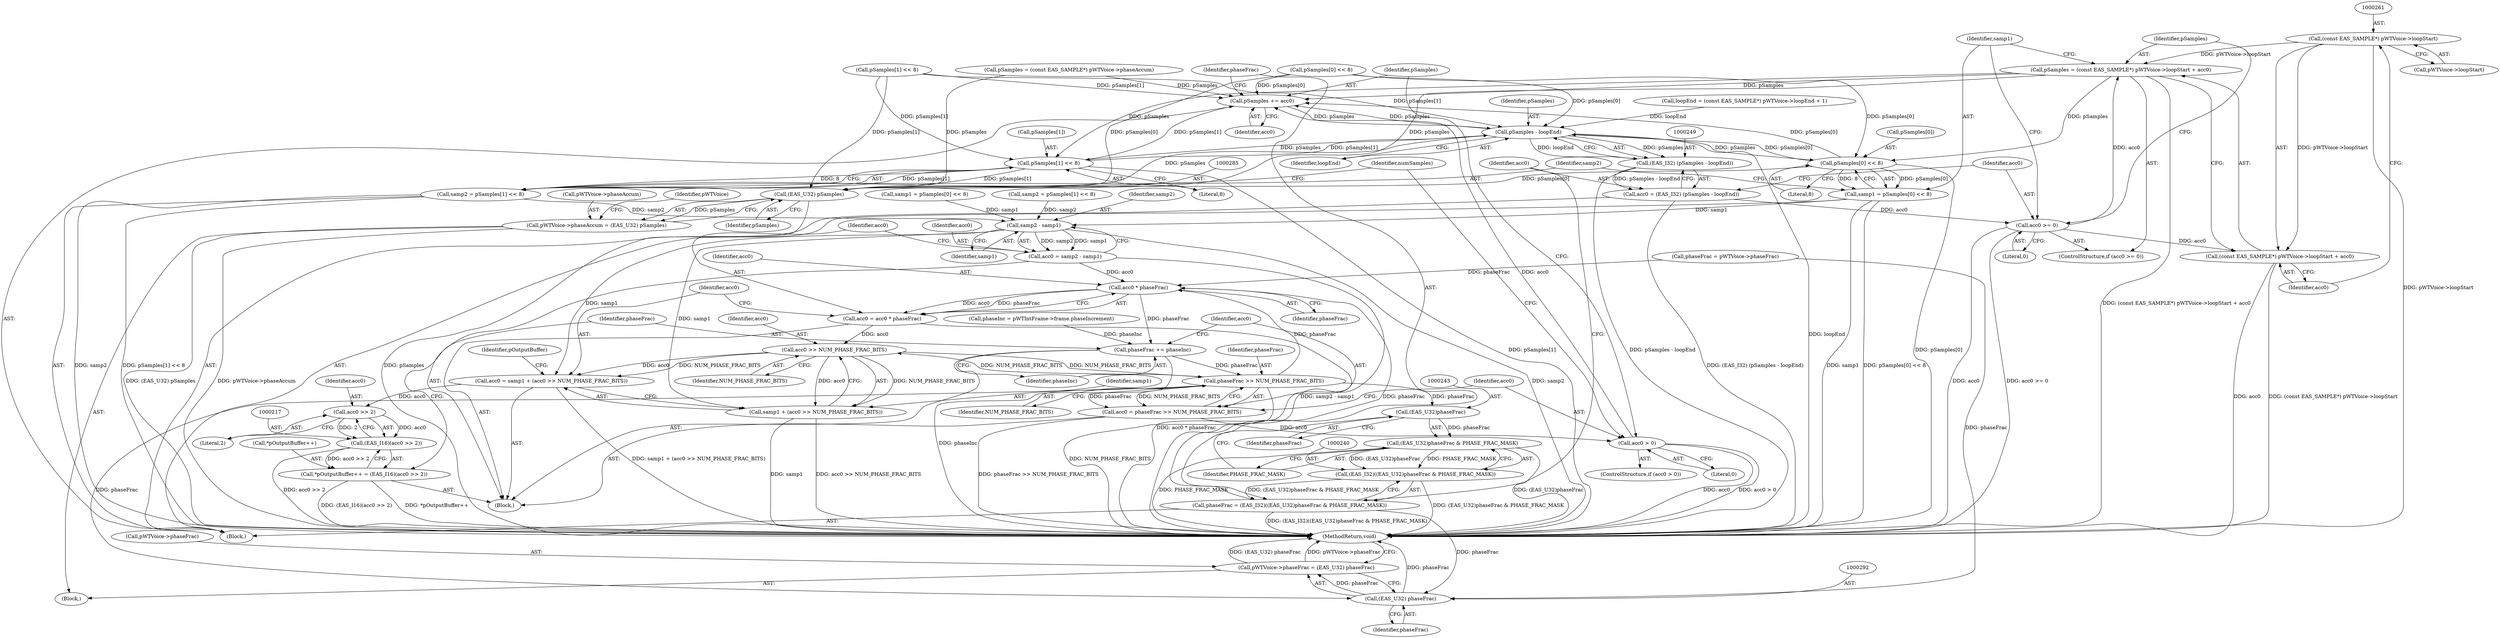 digraph "0_Android_3ac044334c3ff6a61cb4238ff3ddaf17c7efcf49@pointer" {
"1000260" [label="(Call,(const EAS_SAMPLE*) pWTVoice->loopStart)"];
"1000257" [label="(Call,pSamples = (const EAS_SAMPLE*) pWTVoice->loopStart + acc0)"];
"1000234" [label="(Call,pSamples += acc0)"];
"1000250" [label="(Call,pSamples - loopEnd)"];
"1000248" [label="(Call,(EAS_I32) (pSamples - loopEnd))"];
"1000246" [label="(Call,acc0 = (EAS_I32) (pSamples - loopEnd))"];
"1000254" [label="(Call,acc0 >= 0)"];
"1000259" [label="(Call,(const EAS_SAMPLE*) pWTVoice->loopStart + acc0)"];
"1000268" [label="(Call,pSamples[0] << 8)"];
"1000266" [label="(Call,samp1 = pSamples[0] << 8)"];
"1000197" [label="(Call,samp2 - samp1)"];
"1000195" [label="(Call,acc0 = samp2 - samp1)"];
"1000202" [label="(Call,acc0 * phaseFrac)"];
"1000200" [label="(Call,acc0 = acc0 * phaseFrac)"];
"1000209" [label="(Call,acc0 >> NUM_PHASE_FRAC_BITS)"];
"1000205" [label="(Call,acc0 = samp1 + (acc0 >> NUM_PHASE_FRAC_BITS))"];
"1000218" [label="(Call,acc0 >> 2)"];
"1000216" [label="(Call,(EAS_I16)(acc0 >> 2))"];
"1000212" [label="(Call,*pOutputBuffer++ = (EAS_I16)(acc0 >> 2))"];
"1000207" [label="(Call,samp1 + (acc0 >> NUM_PHASE_FRAC_BITS))"];
"1000226" [label="(Call,phaseFrac >> NUM_PHASE_FRAC_BITS)"];
"1000224" [label="(Call,acc0 = phaseFrac >> NUM_PHASE_FRAC_BITS)"];
"1000230" [label="(Call,acc0 > 0)"];
"1000242" [label="(Call,(EAS_U32)phaseFrac)"];
"1000241" [label="(Call,(EAS_U32)phaseFrac & PHASE_FRAC_MASK)"];
"1000239" [label="(Call,(EAS_I32)((EAS_U32)phaseFrac & PHASE_FRAC_MASK))"];
"1000237" [label="(Call,phaseFrac = (EAS_I32)((EAS_U32)phaseFrac & PHASE_FRAC_MASK))"];
"1000291" [label="(Call,(EAS_U32) phaseFrac)"];
"1000287" [label="(Call,pWTVoice->phaseFrac = (EAS_U32) phaseFrac)"];
"1000221" [label="(Call,phaseFrac += phaseInc)"];
"1000284" [label="(Call,(EAS_U32) pSamples)"];
"1000280" [label="(Call,pWTVoice->phaseAccum = (EAS_U32) pSamples)"];
"1000275" [label="(Call,pSamples[1] << 8)"];
"1000273" [label="(Call,samp2 = pSamples[1] << 8)"];
"1000219" [label="(Identifier,acc0)"];
"1000253" [label="(ControlStructure,if (acc0 >= 0))"];
"1000211" [label="(Identifier,NUM_PHASE_FRAC_BITS)"];
"1000246" [label="(Call,acc0 = (EAS_I32) (pSamples - loopEnd))"];
"1000251" [label="(Identifier,pSamples)"];
"1000293" [label="(Identifier,phaseFrac)"];
"1000202" [label="(Call,acc0 * phaseFrac)"];
"1000216" [label="(Call,(EAS_I16)(acc0 >> 2))"];
"1000208" [label="(Identifier,samp1)"];
"1000224" [label="(Call,acc0 = phaseFrac >> NUM_PHASE_FRAC_BITS)"];
"1000201" [label="(Identifier,acc0)"];
"1000210" [label="(Identifier,acc0)"];
"1000289" [label="(Identifier,pWTVoice)"];
"1000284" [label="(Call,(EAS_U32) pSamples)"];
"1000209" [label="(Call,acc0 >> NUM_PHASE_FRAC_BITS)"];
"1000272" [label="(Literal,8)"];
"1000177" [label="(Call,samp1 = pSamples[0] << 8)"];
"1000231" [label="(Identifier,acc0)"];
"1000225" [label="(Identifier,acc0)"];
"1000257" [label="(Call,pSamples = (const EAS_SAMPLE*) pWTVoice->loopStart + acc0)"];
"1000250" [label="(Call,pSamples - loopEnd)"];
"1000179" [label="(Call,pSamples[0] << 8)"];
"1000195" [label="(Call,acc0 = samp2 - samp1)"];
"1000193" [label="(Identifier,numSamples)"];
"1000291" [label="(Call,(EAS_U32) phaseFrac)"];
"1000269" [label="(Call,pSamples[0])"];
"1000149" [label="(Call,loopEnd = (const EAS_SAMPLE*) pWTVoice->loopEnd + 1)"];
"1000294" [label="(MethodReturn,void)"];
"1000235" [label="(Identifier,pSamples)"];
"1000212" [label="(Call,*pOutputBuffer++ = (EAS_I16)(acc0 >> 2))"];
"1000288" [label="(Call,pWTVoice->phaseFrac)"];
"1000276" [label="(Call,pSamples[1])"];
"1000206" [label="(Identifier,acc0)"];
"1000226" [label="(Call,phaseFrac >> NUM_PHASE_FRAC_BITS)"];
"1000186" [label="(Call,pSamples[1] << 8)"];
"1000280" [label="(Call,pWTVoice->phaseAccum = (EAS_U32) pSamples)"];
"1000287" [label="(Call,pWTVoice->phaseFrac = (EAS_U32) phaseFrac)"];
"1000248" [label="(Call,(EAS_I32) (pSamples - loopEnd))"];
"1000184" [label="(Call,samp2 = pSamples[1] << 8)"];
"1000275" [label="(Call,pSamples[1] << 8)"];
"1000259" [label="(Call,(const EAS_SAMPLE*) pWTVoice->loopStart + acc0)"];
"1000205" [label="(Call,acc0 = samp1 + (acc0 >> NUM_PHASE_FRAC_BITS))"];
"1000197" [label="(Call,samp2 - samp1)"];
"1000121" [label="(Block,)"];
"1000194" [label="(Block,)"];
"1000255" [label="(Identifier,acc0)"];
"1000267" [label="(Identifier,samp1)"];
"1000274" [label="(Identifier,samp2)"];
"1000232" [label="(Literal,0)"];
"1000158" [label="(Call,pSamples = (const EAS_SAMPLE*) pWTVoice->phaseAccum)"];
"1000254" [label="(Call,acc0 >= 0)"];
"1000165" [label="(Call,phaseFrac = pWTVoice->phaseFrac)"];
"1000286" [label="(Identifier,pSamples)"];
"1000244" [label="(Identifier,phaseFrac)"];
"1000266" [label="(Call,samp1 = pSamples[0] << 8)"];
"1000273" [label="(Call,samp2 = pSamples[1] << 8)"];
"1000281" [label="(Call,pWTVoice->phaseAccum)"];
"1000247" [label="(Identifier,acc0)"];
"1000237" [label="(Call,phaseFrac = (EAS_I32)((EAS_U32)phaseFrac & PHASE_FRAC_MASK))"];
"1000260" [label="(Call,(const EAS_SAMPLE*) pWTVoice->loopStart)"];
"1000215" [label="(Identifier,pOutputBuffer)"];
"1000252" [label="(Identifier,loopEnd)"];
"1000242" [label="(Call,(EAS_U32)phaseFrac)"];
"1000222" [label="(Identifier,phaseFrac)"];
"1000227" [label="(Identifier,phaseFrac)"];
"1000204" [label="(Identifier,phaseFrac)"];
"1000239" [label="(Call,(EAS_I32)((EAS_U32)phaseFrac & PHASE_FRAC_MASK))"];
"1000221" [label="(Call,phaseFrac += phaseInc)"];
"1000199" [label="(Identifier,samp1)"];
"1000218" [label="(Call,acc0 >> 2)"];
"1000213" [label="(Call,*pOutputBuffer++)"];
"1000170" [label="(Call,phaseInc = pWTIntFrame->frame.phaseIncrement)"];
"1000200" [label="(Call,acc0 = acc0 * phaseFrac)"];
"1000207" [label="(Call,samp1 + (acc0 >> NUM_PHASE_FRAC_BITS))"];
"1000265" [label="(Identifier,acc0)"];
"1000245" [label="(Identifier,PHASE_FRAC_MASK)"];
"1000268" [label="(Call,pSamples[0] << 8)"];
"1000203" [label="(Identifier,acc0)"];
"1000258" [label="(Identifier,pSamples)"];
"1000230" [label="(Call,acc0 > 0)"];
"1000262" [label="(Call,pWTVoice->loopStart)"];
"1000256" [label="(Literal,0)"];
"1000241" [label="(Call,(EAS_U32)phaseFrac & PHASE_FRAC_MASK)"];
"1000220" [label="(Literal,2)"];
"1000236" [label="(Identifier,acc0)"];
"1000198" [label="(Identifier,samp2)"];
"1000233" [label="(Block,)"];
"1000228" [label="(Identifier,NUM_PHASE_FRAC_BITS)"];
"1000196" [label="(Identifier,acc0)"];
"1000223" [label="(Identifier,phaseInc)"];
"1000238" [label="(Identifier,phaseFrac)"];
"1000234" [label="(Call,pSamples += acc0)"];
"1000279" [label="(Literal,8)"];
"1000229" [label="(ControlStructure,if (acc0 > 0))"];
"1000260" -> "1000259"  [label="AST: "];
"1000260" -> "1000262"  [label="CFG: "];
"1000261" -> "1000260"  [label="AST: "];
"1000262" -> "1000260"  [label="AST: "];
"1000265" -> "1000260"  [label="CFG: "];
"1000260" -> "1000294"  [label="DDG: pWTVoice->loopStart"];
"1000260" -> "1000257"  [label="DDG: pWTVoice->loopStart"];
"1000260" -> "1000259"  [label="DDG: pWTVoice->loopStart"];
"1000257" -> "1000253"  [label="AST: "];
"1000257" -> "1000259"  [label="CFG: "];
"1000258" -> "1000257"  [label="AST: "];
"1000259" -> "1000257"  [label="AST: "];
"1000267" -> "1000257"  [label="CFG: "];
"1000257" -> "1000294"  [label="DDG: (const EAS_SAMPLE*) pWTVoice->loopStart + acc0"];
"1000257" -> "1000234"  [label="DDG: pSamples"];
"1000254" -> "1000257"  [label="DDG: acc0"];
"1000257" -> "1000268"  [label="DDG: pSamples"];
"1000257" -> "1000275"  [label="DDG: pSamples"];
"1000257" -> "1000284"  [label="DDG: pSamples"];
"1000234" -> "1000233"  [label="AST: "];
"1000234" -> "1000236"  [label="CFG: "];
"1000235" -> "1000234"  [label="AST: "];
"1000236" -> "1000234"  [label="AST: "];
"1000238" -> "1000234"  [label="CFG: "];
"1000230" -> "1000234"  [label="DDG: acc0"];
"1000158" -> "1000234"  [label="DDG: pSamples"];
"1000186" -> "1000234"  [label="DDG: pSamples[1]"];
"1000250" -> "1000234"  [label="DDG: pSamples"];
"1000268" -> "1000234"  [label="DDG: pSamples[0]"];
"1000179" -> "1000234"  [label="DDG: pSamples[0]"];
"1000275" -> "1000234"  [label="DDG: pSamples[1]"];
"1000234" -> "1000250"  [label="DDG: pSamples"];
"1000250" -> "1000248"  [label="AST: "];
"1000250" -> "1000252"  [label="CFG: "];
"1000251" -> "1000250"  [label="AST: "];
"1000252" -> "1000250"  [label="AST: "];
"1000248" -> "1000250"  [label="CFG: "];
"1000250" -> "1000294"  [label="DDG: loopEnd"];
"1000250" -> "1000248"  [label="DDG: pSamples"];
"1000250" -> "1000248"  [label="DDG: loopEnd"];
"1000186" -> "1000250"  [label="DDG: pSamples[1]"];
"1000268" -> "1000250"  [label="DDG: pSamples[0]"];
"1000179" -> "1000250"  [label="DDG: pSamples[0]"];
"1000275" -> "1000250"  [label="DDG: pSamples[1]"];
"1000149" -> "1000250"  [label="DDG: loopEnd"];
"1000250" -> "1000268"  [label="DDG: pSamples"];
"1000250" -> "1000275"  [label="DDG: pSamples"];
"1000250" -> "1000284"  [label="DDG: pSamples"];
"1000248" -> "1000246"  [label="AST: "];
"1000249" -> "1000248"  [label="AST: "];
"1000246" -> "1000248"  [label="CFG: "];
"1000248" -> "1000294"  [label="DDG: pSamples - loopEnd"];
"1000248" -> "1000246"  [label="DDG: pSamples - loopEnd"];
"1000246" -> "1000233"  [label="AST: "];
"1000247" -> "1000246"  [label="AST: "];
"1000255" -> "1000246"  [label="CFG: "];
"1000246" -> "1000294"  [label="DDG: (EAS_I32) (pSamples - loopEnd)"];
"1000246" -> "1000254"  [label="DDG: acc0"];
"1000254" -> "1000253"  [label="AST: "];
"1000254" -> "1000256"  [label="CFG: "];
"1000255" -> "1000254"  [label="AST: "];
"1000256" -> "1000254"  [label="AST: "];
"1000258" -> "1000254"  [label="CFG: "];
"1000267" -> "1000254"  [label="CFG: "];
"1000254" -> "1000294"  [label="DDG: acc0"];
"1000254" -> "1000294"  [label="DDG: acc0 >= 0"];
"1000254" -> "1000259"  [label="DDG: acc0"];
"1000259" -> "1000265"  [label="CFG: "];
"1000265" -> "1000259"  [label="AST: "];
"1000259" -> "1000294"  [label="DDG: (const EAS_SAMPLE*) pWTVoice->loopStart"];
"1000259" -> "1000294"  [label="DDG: acc0"];
"1000268" -> "1000266"  [label="AST: "];
"1000268" -> "1000272"  [label="CFG: "];
"1000269" -> "1000268"  [label="AST: "];
"1000272" -> "1000268"  [label="AST: "];
"1000266" -> "1000268"  [label="CFG: "];
"1000268" -> "1000294"  [label="DDG: pSamples[0]"];
"1000268" -> "1000266"  [label="DDG: pSamples[0]"];
"1000268" -> "1000266"  [label="DDG: 8"];
"1000179" -> "1000268"  [label="DDG: pSamples[0]"];
"1000268" -> "1000284"  [label="DDG: pSamples[0]"];
"1000266" -> "1000233"  [label="AST: "];
"1000267" -> "1000266"  [label="AST: "];
"1000274" -> "1000266"  [label="CFG: "];
"1000266" -> "1000294"  [label="DDG: pSamples[0] << 8"];
"1000266" -> "1000294"  [label="DDG: samp1"];
"1000266" -> "1000197"  [label="DDG: samp1"];
"1000197" -> "1000195"  [label="AST: "];
"1000197" -> "1000199"  [label="CFG: "];
"1000198" -> "1000197"  [label="AST: "];
"1000199" -> "1000197"  [label="AST: "];
"1000195" -> "1000197"  [label="CFG: "];
"1000197" -> "1000294"  [label="DDG: samp2"];
"1000197" -> "1000195"  [label="DDG: samp2"];
"1000197" -> "1000195"  [label="DDG: samp1"];
"1000184" -> "1000197"  [label="DDG: samp2"];
"1000273" -> "1000197"  [label="DDG: samp2"];
"1000177" -> "1000197"  [label="DDG: samp1"];
"1000197" -> "1000205"  [label="DDG: samp1"];
"1000197" -> "1000207"  [label="DDG: samp1"];
"1000195" -> "1000194"  [label="AST: "];
"1000196" -> "1000195"  [label="AST: "];
"1000201" -> "1000195"  [label="CFG: "];
"1000195" -> "1000294"  [label="DDG: samp2 - samp1"];
"1000195" -> "1000202"  [label="DDG: acc0"];
"1000202" -> "1000200"  [label="AST: "];
"1000202" -> "1000204"  [label="CFG: "];
"1000203" -> "1000202"  [label="AST: "];
"1000204" -> "1000202"  [label="AST: "];
"1000200" -> "1000202"  [label="CFG: "];
"1000202" -> "1000200"  [label="DDG: acc0"];
"1000202" -> "1000200"  [label="DDG: phaseFrac"];
"1000226" -> "1000202"  [label="DDG: phaseFrac"];
"1000237" -> "1000202"  [label="DDG: phaseFrac"];
"1000165" -> "1000202"  [label="DDG: phaseFrac"];
"1000202" -> "1000221"  [label="DDG: phaseFrac"];
"1000200" -> "1000194"  [label="AST: "];
"1000201" -> "1000200"  [label="AST: "];
"1000206" -> "1000200"  [label="CFG: "];
"1000200" -> "1000294"  [label="DDG: acc0 * phaseFrac"];
"1000200" -> "1000209"  [label="DDG: acc0"];
"1000209" -> "1000207"  [label="AST: "];
"1000209" -> "1000211"  [label="CFG: "];
"1000210" -> "1000209"  [label="AST: "];
"1000211" -> "1000209"  [label="AST: "];
"1000207" -> "1000209"  [label="CFG: "];
"1000209" -> "1000205"  [label="DDG: acc0"];
"1000209" -> "1000205"  [label="DDG: NUM_PHASE_FRAC_BITS"];
"1000209" -> "1000207"  [label="DDG: acc0"];
"1000209" -> "1000207"  [label="DDG: NUM_PHASE_FRAC_BITS"];
"1000226" -> "1000209"  [label="DDG: NUM_PHASE_FRAC_BITS"];
"1000209" -> "1000226"  [label="DDG: NUM_PHASE_FRAC_BITS"];
"1000205" -> "1000194"  [label="AST: "];
"1000205" -> "1000207"  [label="CFG: "];
"1000206" -> "1000205"  [label="AST: "];
"1000207" -> "1000205"  [label="AST: "];
"1000215" -> "1000205"  [label="CFG: "];
"1000205" -> "1000294"  [label="DDG: samp1 + (acc0 >> NUM_PHASE_FRAC_BITS)"];
"1000205" -> "1000218"  [label="DDG: acc0"];
"1000218" -> "1000216"  [label="AST: "];
"1000218" -> "1000220"  [label="CFG: "];
"1000219" -> "1000218"  [label="AST: "];
"1000220" -> "1000218"  [label="AST: "];
"1000216" -> "1000218"  [label="CFG: "];
"1000218" -> "1000216"  [label="DDG: acc0"];
"1000218" -> "1000216"  [label="DDG: 2"];
"1000216" -> "1000212"  [label="AST: "];
"1000217" -> "1000216"  [label="AST: "];
"1000212" -> "1000216"  [label="CFG: "];
"1000216" -> "1000294"  [label="DDG: acc0 >> 2"];
"1000216" -> "1000212"  [label="DDG: acc0 >> 2"];
"1000212" -> "1000194"  [label="AST: "];
"1000213" -> "1000212"  [label="AST: "];
"1000222" -> "1000212"  [label="CFG: "];
"1000212" -> "1000294"  [label="DDG: (EAS_I16)(acc0 >> 2)"];
"1000212" -> "1000294"  [label="DDG: *pOutputBuffer++"];
"1000208" -> "1000207"  [label="AST: "];
"1000207" -> "1000294"  [label="DDG: acc0 >> NUM_PHASE_FRAC_BITS"];
"1000207" -> "1000294"  [label="DDG: samp1"];
"1000226" -> "1000224"  [label="AST: "];
"1000226" -> "1000228"  [label="CFG: "];
"1000227" -> "1000226"  [label="AST: "];
"1000228" -> "1000226"  [label="AST: "];
"1000224" -> "1000226"  [label="CFG: "];
"1000226" -> "1000294"  [label="DDG: NUM_PHASE_FRAC_BITS"];
"1000226" -> "1000224"  [label="DDG: phaseFrac"];
"1000226" -> "1000224"  [label="DDG: NUM_PHASE_FRAC_BITS"];
"1000221" -> "1000226"  [label="DDG: phaseFrac"];
"1000226" -> "1000242"  [label="DDG: phaseFrac"];
"1000226" -> "1000291"  [label="DDG: phaseFrac"];
"1000224" -> "1000194"  [label="AST: "];
"1000225" -> "1000224"  [label="AST: "];
"1000231" -> "1000224"  [label="CFG: "];
"1000224" -> "1000294"  [label="DDG: phaseFrac >> NUM_PHASE_FRAC_BITS"];
"1000224" -> "1000230"  [label="DDG: acc0"];
"1000230" -> "1000229"  [label="AST: "];
"1000230" -> "1000232"  [label="CFG: "];
"1000231" -> "1000230"  [label="AST: "];
"1000232" -> "1000230"  [label="AST: "];
"1000193" -> "1000230"  [label="CFG: "];
"1000235" -> "1000230"  [label="CFG: "];
"1000230" -> "1000294"  [label="DDG: acc0"];
"1000230" -> "1000294"  [label="DDG: acc0 > 0"];
"1000242" -> "1000241"  [label="AST: "];
"1000242" -> "1000244"  [label="CFG: "];
"1000243" -> "1000242"  [label="AST: "];
"1000244" -> "1000242"  [label="AST: "];
"1000245" -> "1000242"  [label="CFG: "];
"1000242" -> "1000241"  [label="DDG: phaseFrac"];
"1000241" -> "1000239"  [label="AST: "];
"1000241" -> "1000245"  [label="CFG: "];
"1000245" -> "1000241"  [label="AST: "];
"1000239" -> "1000241"  [label="CFG: "];
"1000241" -> "1000294"  [label="DDG: (EAS_U32)phaseFrac"];
"1000241" -> "1000294"  [label="DDG: PHASE_FRAC_MASK"];
"1000241" -> "1000239"  [label="DDG: (EAS_U32)phaseFrac"];
"1000241" -> "1000239"  [label="DDG: PHASE_FRAC_MASK"];
"1000239" -> "1000237"  [label="AST: "];
"1000240" -> "1000239"  [label="AST: "];
"1000237" -> "1000239"  [label="CFG: "];
"1000239" -> "1000294"  [label="DDG: (EAS_U32)phaseFrac & PHASE_FRAC_MASK"];
"1000239" -> "1000237"  [label="DDG: (EAS_U32)phaseFrac & PHASE_FRAC_MASK"];
"1000237" -> "1000233"  [label="AST: "];
"1000238" -> "1000237"  [label="AST: "];
"1000247" -> "1000237"  [label="CFG: "];
"1000237" -> "1000294"  [label="DDG: (EAS_I32)((EAS_U32)phaseFrac & PHASE_FRAC_MASK)"];
"1000237" -> "1000291"  [label="DDG: phaseFrac"];
"1000291" -> "1000287"  [label="AST: "];
"1000291" -> "1000293"  [label="CFG: "];
"1000292" -> "1000291"  [label="AST: "];
"1000293" -> "1000291"  [label="AST: "];
"1000287" -> "1000291"  [label="CFG: "];
"1000291" -> "1000294"  [label="DDG: phaseFrac"];
"1000291" -> "1000287"  [label="DDG: phaseFrac"];
"1000165" -> "1000291"  [label="DDG: phaseFrac"];
"1000287" -> "1000121"  [label="AST: "];
"1000288" -> "1000287"  [label="AST: "];
"1000294" -> "1000287"  [label="CFG: "];
"1000287" -> "1000294"  [label="DDG: (EAS_U32) phaseFrac"];
"1000287" -> "1000294"  [label="DDG: pWTVoice->phaseFrac"];
"1000221" -> "1000194"  [label="AST: "];
"1000221" -> "1000223"  [label="CFG: "];
"1000222" -> "1000221"  [label="AST: "];
"1000223" -> "1000221"  [label="AST: "];
"1000225" -> "1000221"  [label="CFG: "];
"1000221" -> "1000294"  [label="DDG: phaseInc"];
"1000170" -> "1000221"  [label="DDG: phaseInc"];
"1000284" -> "1000280"  [label="AST: "];
"1000284" -> "1000286"  [label="CFG: "];
"1000285" -> "1000284"  [label="AST: "];
"1000286" -> "1000284"  [label="AST: "];
"1000280" -> "1000284"  [label="CFG: "];
"1000284" -> "1000294"  [label="DDG: pSamples"];
"1000284" -> "1000280"  [label="DDG: pSamples"];
"1000158" -> "1000284"  [label="DDG: pSamples"];
"1000186" -> "1000284"  [label="DDG: pSamples[1]"];
"1000179" -> "1000284"  [label="DDG: pSamples[0]"];
"1000275" -> "1000284"  [label="DDG: pSamples[1]"];
"1000280" -> "1000121"  [label="AST: "];
"1000281" -> "1000280"  [label="AST: "];
"1000289" -> "1000280"  [label="CFG: "];
"1000280" -> "1000294"  [label="DDG: (EAS_U32) pSamples"];
"1000280" -> "1000294"  [label="DDG: pWTVoice->phaseAccum"];
"1000275" -> "1000273"  [label="AST: "];
"1000275" -> "1000279"  [label="CFG: "];
"1000276" -> "1000275"  [label="AST: "];
"1000279" -> "1000275"  [label="AST: "];
"1000273" -> "1000275"  [label="CFG: "];
"1000275" -> "1000294"  [label="DDG: pSamples[1]"];
"1000275" -> "1000273"  [label="DDG: pSamples[1]"];
"1000275" -> "1000273"  [label="DDG: 8"];
"1000186" -> "1000275"  [label="DDG: pSamples[1]"];
"1000273" -> "1000233"  [label="AST: "];
"1000274" -> "1000273"  [label="AST: "];
"1000193" -> "1000273"  [label="CFG: "];
"1000273" -> "1000294"  [label="DDG: pSamples[1] << 8"];
"1000273" -> "1000294"  [label="DDG: samp2"];
}
